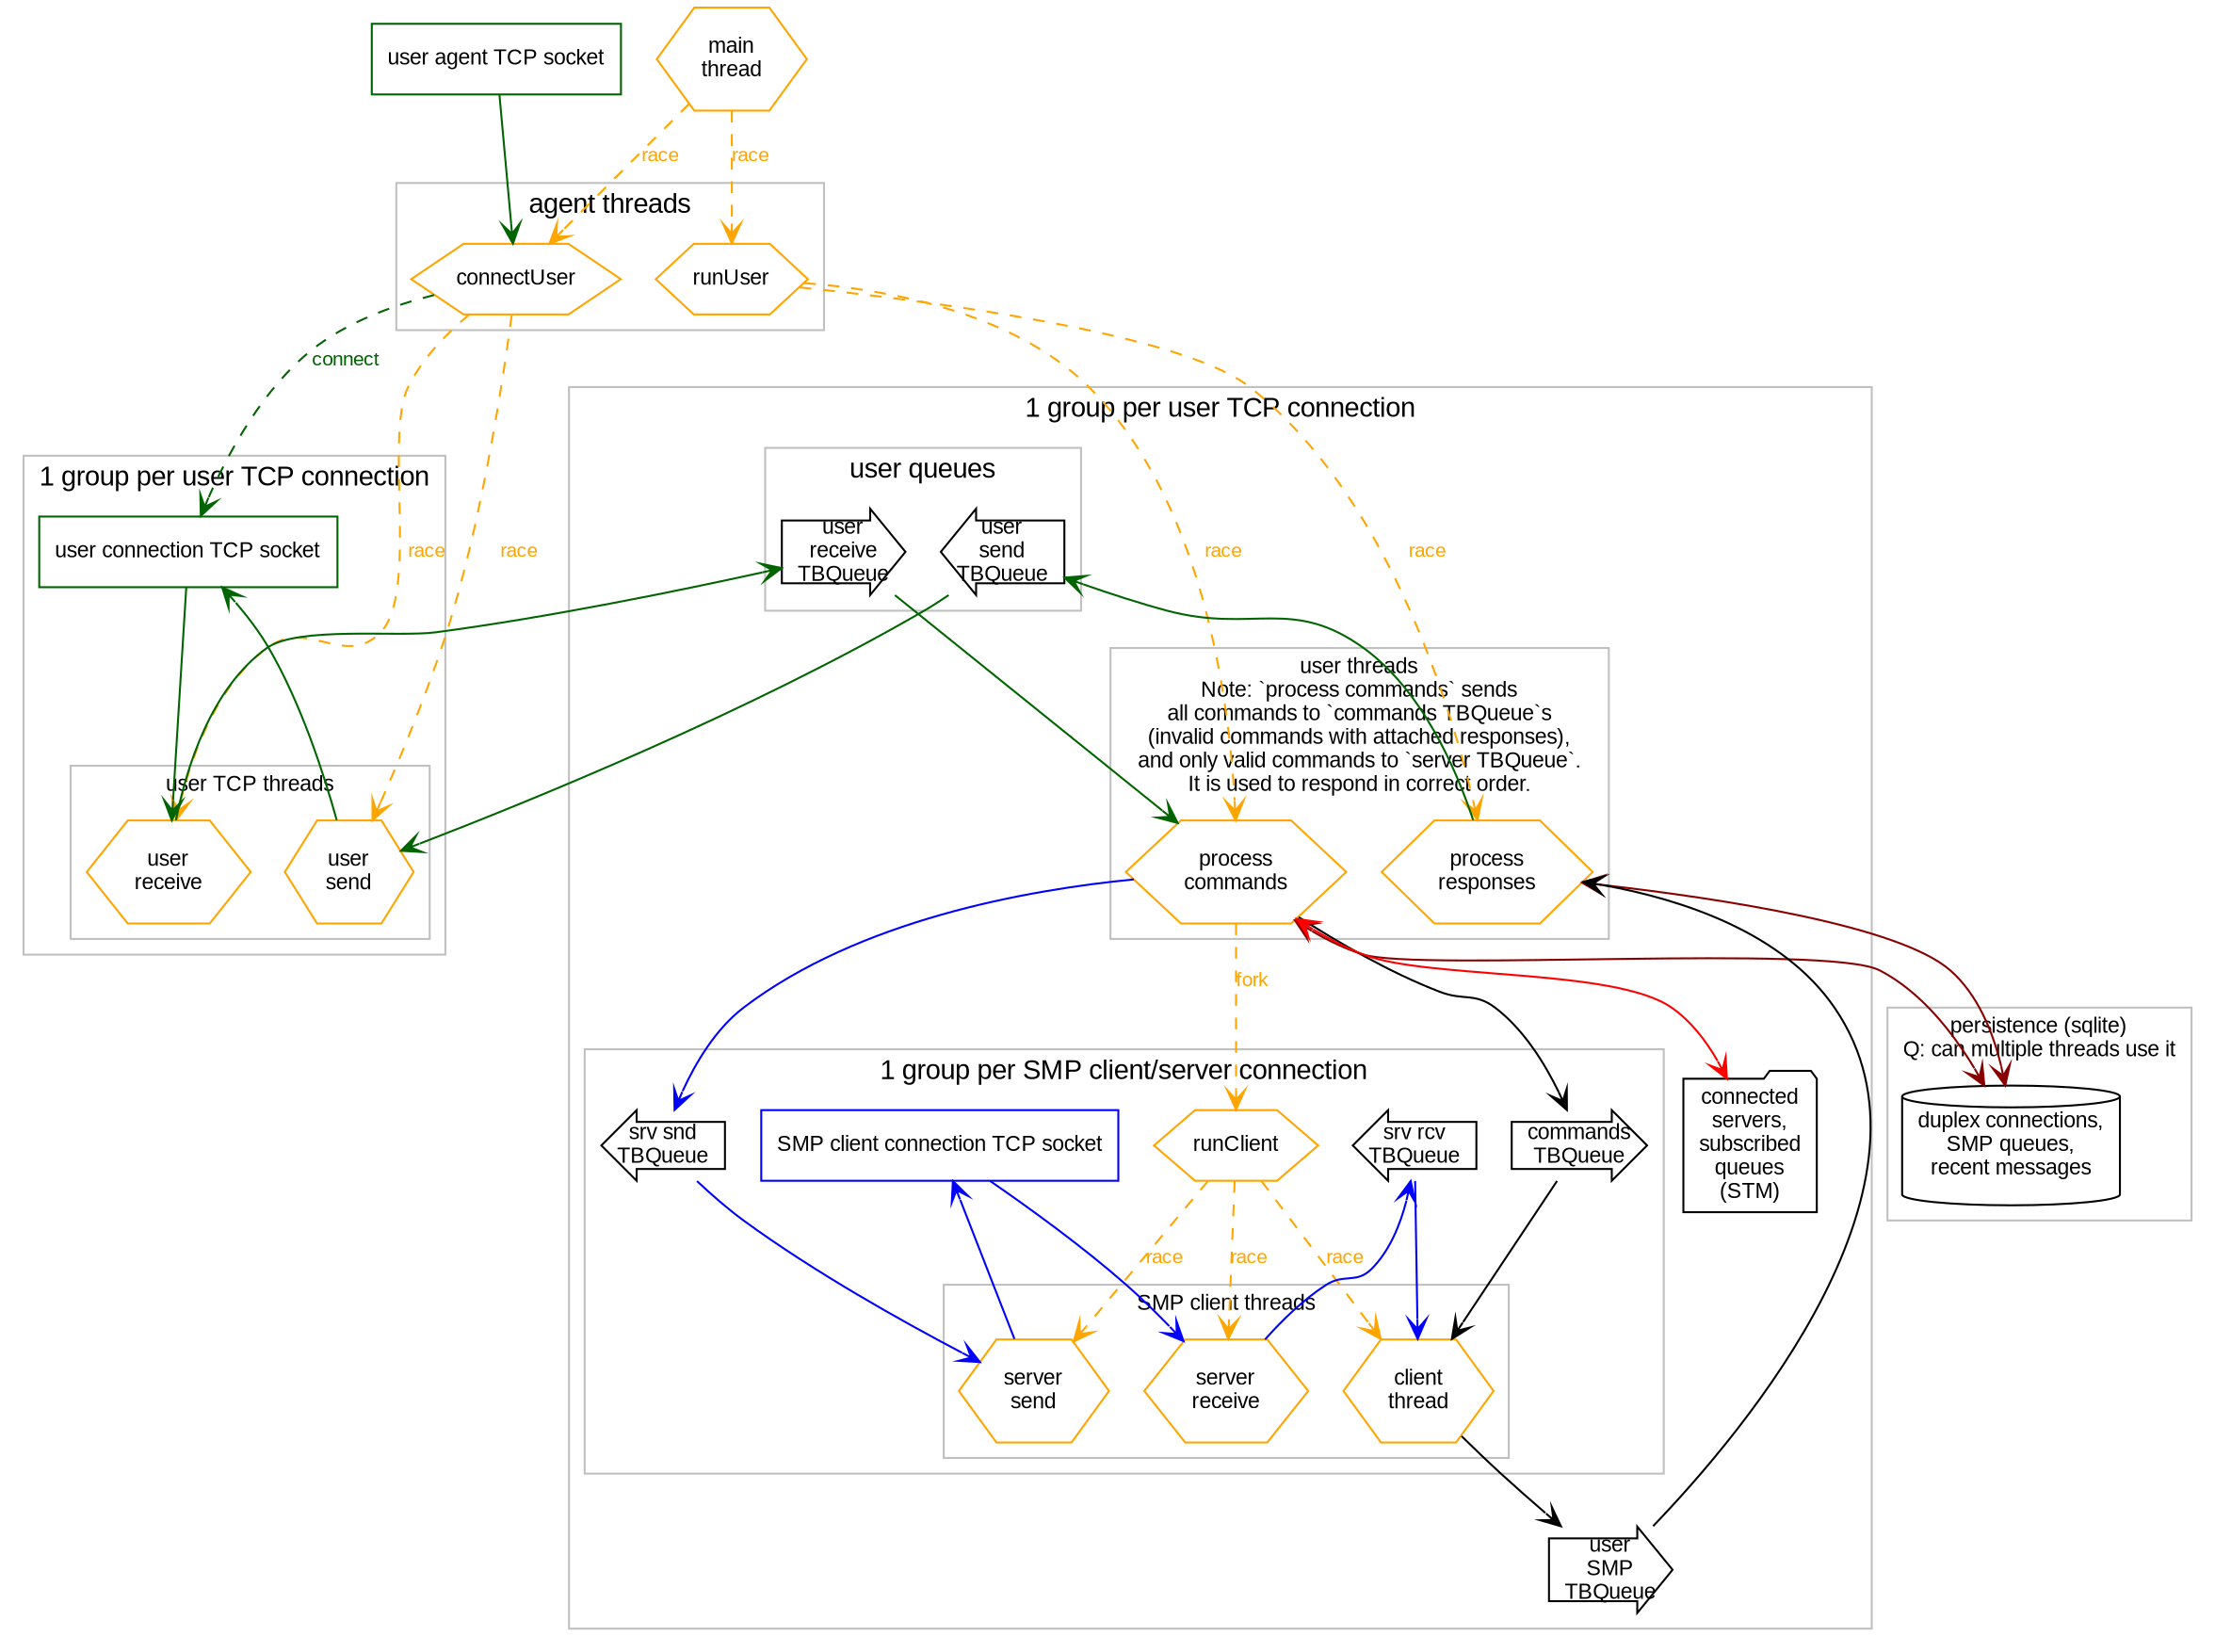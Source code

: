 digraph SMPAgent {
  graph [fontname=arial]
  node [fontname=arial fontsize=11 shape=box]
  edge [fontname=arial fontsize=10 arrowhead=open arrowtail=open]

  main [shape=hexagon color=orange label="main\nthread"]
  aSock [label="user agent TCP socket" color=darkgreen]

  subgraph clusterPersistence {
    graph [fontsize=11 color=gray]
    label="persistence (sqlite)\nQ: can multiple threads use it"
    connectionsStore [shape=cylinder label="duplex connections,\nSMP queues,\nrecent messages"]
  }

  subgraph clusterAgent {
    graph [color=gray]
    node [shape=hexagon color=orange]
    label="agent threads" 
    connectUser
    runUser
  }

  main -> {runUser connectUser} [style=dashed label="race" color=orange fontcolor=orange]
  aSock -> connectUser [color=darkgreen]

  subgraph clusterUserTCP {
    graph [color=gray]
    label="1 group per user TCP connection"
    uSock [label="user connection TCP socket" color=darkgreen]

    subgraph clusterUserTCPThreads {
      graph [fontsize=11 color=gray]
      label="user TCP threads"
      node [shape=hexagon, color=orange]
      uRcv [label="user\nreceive"]
      uSnd [label="user\nsend"]
    }

    uSock -> uRcv [color=darkgreen]
    uSnd -> uSock [color=darkgreen]
  }

  subgraph clusterUser {
    graph [color=gray]
    label="1 group per user TCP connection"

    subgraph clusterUserInterface {
      label="user queues"
      uInq [shape=rarrow label="user\nreceive\nTBQueue"]
      uOutq [shape=larrow label="user\nsend\nTBQueue"]
    }

    subgraph clusterUserThreads {
      graph [fontsize=11 color=gray]
      label="user threads\nNote: `process commands` sends\nall commands to `commands TBQueue`s\n(invalid commands with attached responses),\nand only valid commands to `server TBQueue`.\nIt is used to respond in correct order."
      node [shape=hexagon, color=orange]
      uAgent [label="process\ncommands"]
      uProcess [label="process\nresponses"]
    }

    uRcv -> uInq -> uAgent [color=darkgreen]
    uProcess -> uOutq -> uSnd [color=darkgreen]

    subgraph clusterClient {
      graph [color=gray]
      label="1 group per SMP client/server connection"
      runClient [shape=hexagon, color=orange]
      sOutq [shape=larrow label="srv snd\nTBQueue"]
      iInq [shape=larrow  label="srv rcv\nTBQueue"]
      sCmdq [shape=rarrow label="commands\nTBQueue"]
      sSock [label="SMP client connection TCP socket" color=blue]

      subgraph clusterServerThreads {
        graph [fontsize=11 color=gray]
        label="SMP client threads"
        node [shape=hexagon, color=orange]
        sAgent [label="client\nthread"]
        sRcv [label="server\nreceive"]
        sSnd [label="server\nsend"]
      }

      runClient -> {sAgent sRcv sSnd} [style=dashed label=race color=orange fontcolor=orange]
      sSock -> sRcv -> iInq -> sAgent [color=blue]
      uAgent -> sOutq -> sSnd -> sSock [color=blue]
    }

    uAgent -> userState [dir=both color=red]
    {uAgent uProcess} -> connectionsStore [dir=both color="#880000"]

    connectUser -> uSock [style=dashed label="connect" color=darkgreen fontcolor=darkgreen]
    connectUser -> {uRcv uSnd} [style=dashed label="race" color=orange fontcolor=orange]
    runUser -> {uAgent uProcess} [style=dashed label="race" color=orange fontcolor=orange]

    userState [label="connected\nservers,\nsubscribed\nqueues\n(STM)" shape="folder"]
    uRespq [shape=rarrow label="user\nSMP\nTBQueue"]

    uAgent -> sCmdq
    sCmdq -> sAgent
    sAgent -> uRespq -> uProcess

    uAgent -> runClient [style=dashed label="fork" color=orange fontcolor=orange]
  }
}